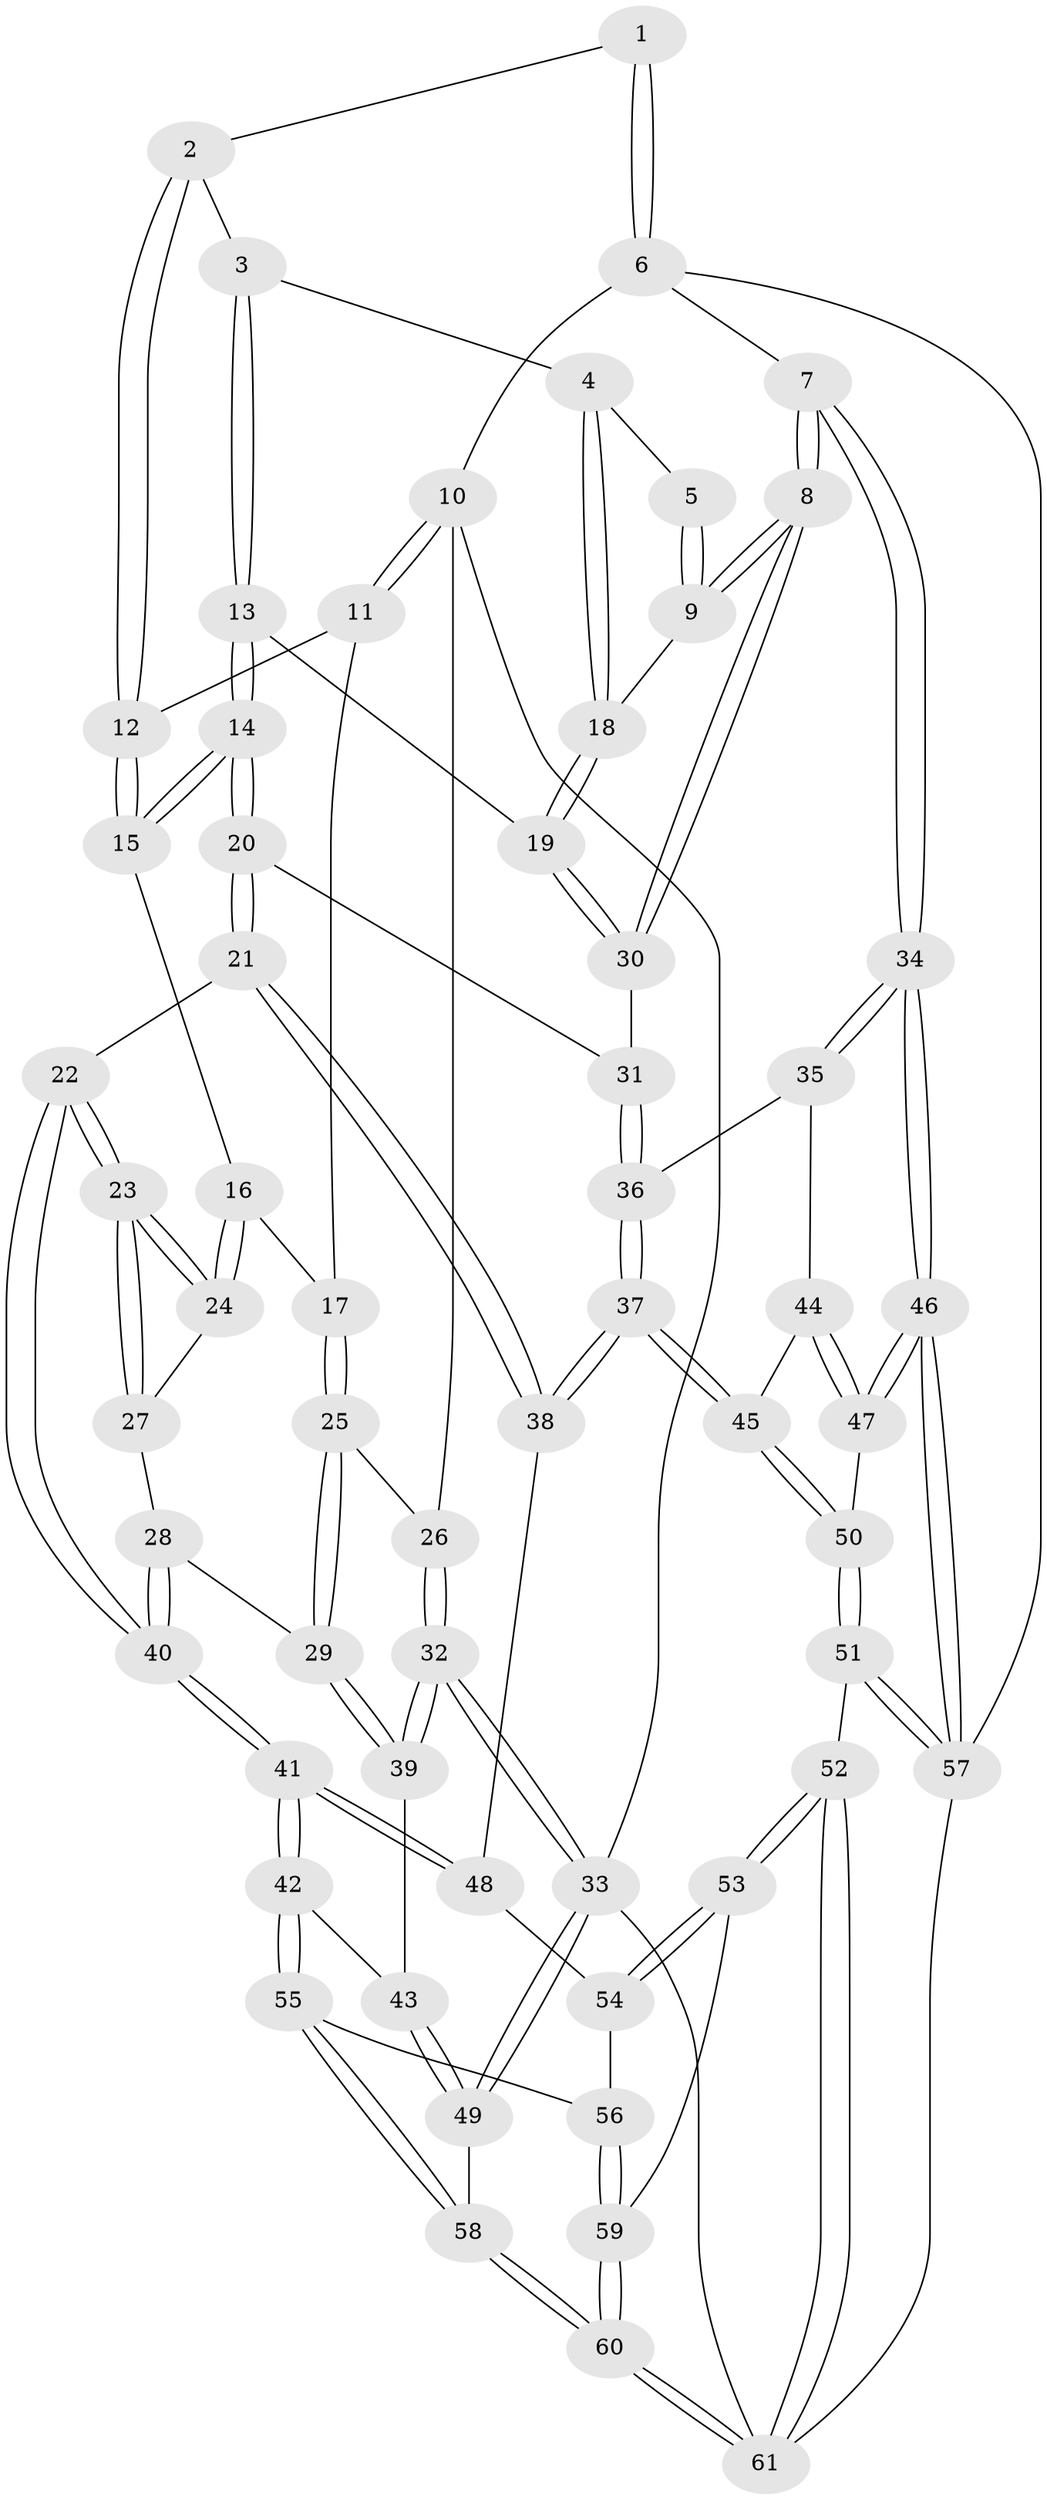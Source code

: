// coarse degree distribution, {4: 0.4, 2: 0.02857142857142857, 7: 0.02857142857142857, 5: 0.34285714285714286, 3: 0.08571428571428572, 6: 0.11428571428571428}
// Generated by graph-tools (version 1.1) at 2025/42/03/06/25 10:42:26]
// undirected, 61 vertices, 149 edges
graph export_dot {
graph [start="1"]
  node [color=gray90,style=filled];
  1 [pos="+0.9732154365508697+0"];
  2 [pos="+0.684393288916837+0"];
  3 [pos="+0.7779017619437131+0.1523117283832144"];
  4 [pos="+0.8700428336550544+0.24391176443315707"];
  5 [pos="+0.9412786668148773+0.07271023133078647"];
  6 [pos="+1+0"];
  7 [pos="+1+0.4386481220075508"];
  8 [pos="+1+0.4040854894189578"];
  9 [pos="+0.9744530930608738+0.2971902850907536"];
  10 [pos="+0+0"];
  11 [pos="+0.35762578107202586+0"];
  12 [pos="+0.6574850509066675+0"];
  13 [pos="+0.8045946961819085+0.32476048651052114"];
  14 [pos="+0.7255132993118186+0.35915649430972474"];
  15 [pos="+0.6284419249555815+0.2033784277757712"];
  16 [pos="+0.5933177411300747+0.2287311796208526"];
  17 [pos="+0.4252160066516958+0.26351197239084156"];
  18 [pos="+0.8738735901359566+0.2802090263298889"];
  19 [pos="+0.8092066885996437+0.32386521745724073"];
  20 [pos="+0.7095704707422827+0.4164122142937051"];
  21 [pos="+0.6535523632236461+0.5083050410860517"];
  22 [pos="+0.639858886570449+0.5020985190646436"];
  23 [pos="+0.6245956459619797+0.493094063911195"];
  24 [pos="+0.5541037432785212+0.31638875042297804"];
  25 [pos="+0.35906408672329465+0.394501125289238"];
  26 [pos="+0+0"];
  27 [pos="+0.4013057303407854+0.4095671429960447"];
  28 [pos="+0.36062030901440795+0.40424691087314546"];
  29 [pos="+0.3602559763149612+0.4037725753185587"];
  30 [pos="+0.9119632047862863+0.4229245823279348"];
  31 [pos="+0.8703900429449347+0.45801448001878226"];
  32 [pos="+0+0.3930692133217761"];
  33 [pos="+0+0.8966157056334845"];
  34 [pos="+1+0.46671620697859323"];
  35 [pos="+1+0.5496091465400068"];
  36 [pos="+0.8683415205712258+0.5247979568279203"];
  37 [pos="+0.7468270772162388+0.616732643303255"];
  38 [pos="+0.6658832068146185+0.5567086924925254"];
  39 [pos="+0.026359697897884712+0.4689515503620386"];
  40 [pos="+0.3470667829590424+0.6019532391651953"];
  41 [pos="+0.34294907132867575+0.6232064279428601"];
  42 [pos="+0.3153929607569209+0.6827576213094125"];
  43 [pos="+0.08232444564705245+0.5491277008531447"];
  44 [pos="+0.9219719540800291+0.6214697409082451"];
  45 [pos="+0.7758258543642694+0.6622655039515923"];
  46 [pos="+1+0.8779981482864899"];
  47 [pos="+1+0.782097892189731"];
  48 [pos="+0.6244615452735491+0.5969692849400567"];
  49 [pos="+0.056499672414237444+0.8009794851125219"];
  50 [pos="+0.7962463356238606+0.7627274177982746"];
  51 [pos="+0.6682769006798016+1"];
  52 [pos="+0.652802549821888+1"];
  53 [pos="+0.5576353409184345+0.8872239062314051"];
  54 [pos="+0.6090066250016201+0.6235918390666053"];
  55 [pos="+0.31805601610276507+0.7063903323214229"];
  56 [pos="+0.39948577377058037+0.7467641104114775"];
  57 [pos="+1+1"];
  58 [pos="+0.21318170023415775+0.837724077674827"];
  59 [pos="+0.5500207539381208+0.8825033967571576"];
  60 [pos="+0.2310617929058473+0.9441586457308814"];
  61 [pos="+0.2215620405967159+1"];
  1 -- 2;
  1 -- 6;
  1 -- 6;
  2 -- 3;
  2 -- 12;
  2 -- 12;
  3 -- 4;
  3 -- 13;
  3 -- 13;
  4 -- 5;
  4 -- 18;
  4 -- 18;
  5 -- 9;
  5 -- 9;
  6 -- 7;
  6 -- 10;
  6 -- 57;
  7 -- 8;
  7 -- 8;
  7 -- 34;
  7 -- 34;
  8 -- 9;
  8 -- 9;
  8 -- 30;
  8 -- 30;
  9 -- 18;
  10 -- 11;
  10 -- 11;
  10 -- 26;
  10 -- 33;
  11 -- 12;
  11 -- 17;
  12 -- 15;
  12 -- 15;
  13 -- 14;
  13 -- 14;
  13 -- 19;
  14 -- 15;
  14 -- 15;
  14 -- 20;
  14 -- 20;
  15 -- 16;
  16 -- 17;
  16 -- 24;
  16 -- 24;
  17 -- 25;
  17 -- 25;
  18 -- 19;
  18 -- 19;
  19 -- 30;
  19 -- 30;
  20 -- 21;
  20 -- 21;
  20 -- 31;
  21 -- 22;
  21 -- 38;
  21 -- 38;
  22 -- 23;
  22 -- 23;
  22 -- 40;
  22 -- 40;
  23 -- 24;
  23 -- 24;
  23 -- 27;
  23 -- 27;
  24 -- 27;
  25 -- 26;
  25 -- 29;
  25 -- 29;
  26 -- 32;
  26 -- 32;
  27 -- 28;
  28 -- 29;
  28 -- 40;
  28 -- 40;
  29 -- 39;
  29 -- 39;
  30 -- 31;
  31 -- 36;
  31 -- 36;
  32 -- 33;
  32 -- 33;
  32 -- 39;
  32 -- 39;
  33 -- 49;
  33 -- 49;
  33 -- 61;
  34 -- 35;
  34 -- 35;
  34 -- 46;
  34 -- 46;
  35 -- 36;
  35 -- 44;
  36 -- 37;
  36 -- 37;
  37 -- 38;
  37 -- 38;
  37 -- 45;
  37 -- 45;
  38 -- 48;
  39 -- 43;
  40 -- 41;
  40 -- 41;
  41 -- 42;
  41 -- 42;
  41 -- 48;
  41 -- 48;
  42 -- 43;
  42 -- 55;
  42 -- 55;
  43 -- 49;
  43 -- 49;
  44 -- 45;
  44 -- 47;
  44 -- 47;
  45 -- 50;
  45 -- 50;
  46 -- 47;
  46 -- 47;
  46 -- 57;
  46 -- 57;
  47 -- 50;
  48 -- 54;
  49 -- 58;
  50 -- 51;
  50 -- 51;
  51 -- 52;
  51 -- 57;
  51 -- 57;
  52 -- 53;
  52 -- 53;
  52 -- 61;
  52 -- 61;
  53 -- 54;
  53 -- 54;
  53 -- 59;
  54 -- 56;
  55 -- 56;
  55 -- 58;
  55 -- 58;
  56 -- 59;
  56 -- 59;
  57 -- 61;
  58 -- 60;
  58 -- 60;
  59 -- 60;
  59 -- 60;
  60 -- 61;
  60 -- 61;
}
